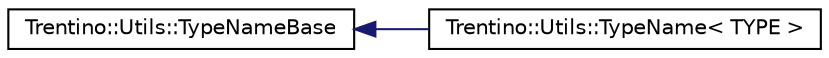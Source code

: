digraph G
{
  edge [fontname="Helvetica",fontsize="10",labelfontname="Helvetica",labelfontsize="10"];
  node [fontname="Helvetica",fontsize="10",shape=record];
  rankdir="LR";
  Node1 [label="Trentino::Utils::TypeNameBase",height=0.2,width=0.4,color="black", fillcolor="white", style="filled",URL="$class_trentino_1_1_utils_1_1_type_name_base.html",tooltip="Baseclass for unmangling type by RTTI."];
  Node1 -> Node2 [dir="back",color="midnightblue",fontsize="10",style="solid",fontname="Helvetica"];
  Node2 [label="Trentino::Utils::TypeName\< TYPE \>",height=0.2,width=0.4,color="black", fillcolor="white", style="filled",URL="$class_trentino_1_1_utils_1_1_type_name.html",tooltip="Class to convert type into an appropriate const char* typename."];
}
